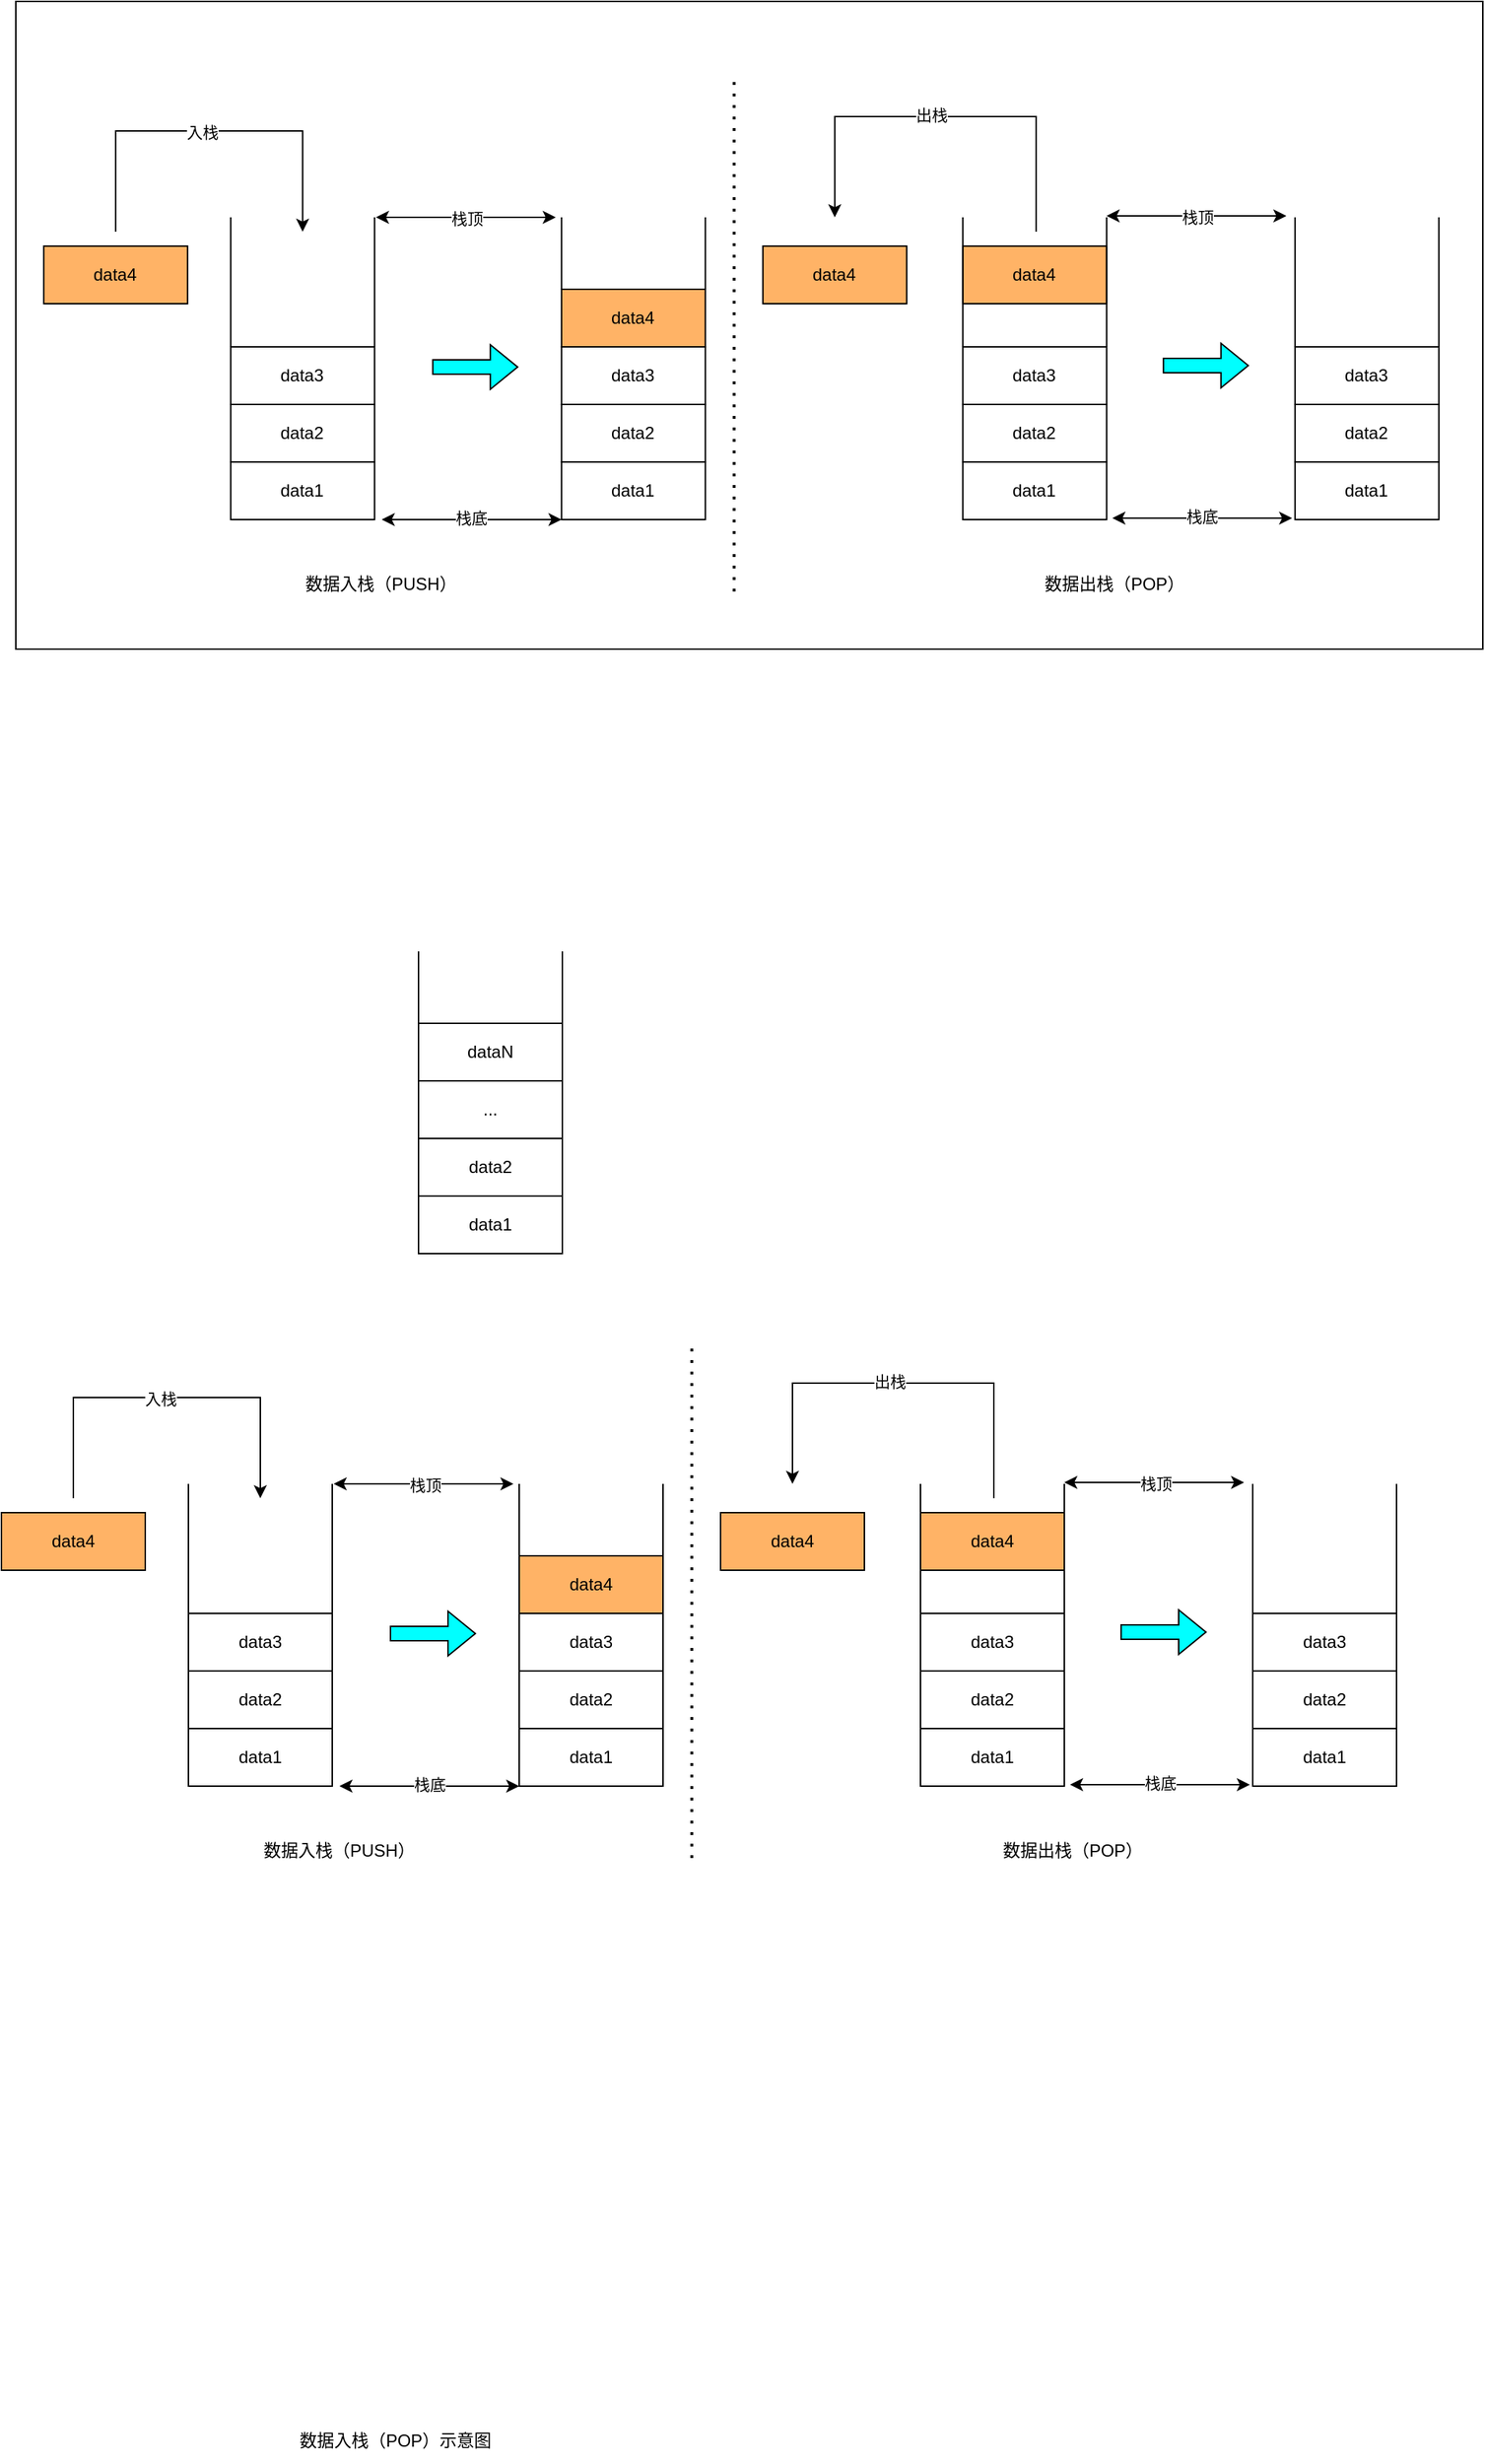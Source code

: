 <mxfile version="20.3.7" type="github">
  <diagram id="Y2UFFlBaGo5TZK4e53Id" name="第 1 页">
    <mxGraphModel dx="1220" dy="1915" grid="1" gridSize="10" guides="1" tooltips="1" connect="1" arrows="1" fold="1" page="1" pageScale="1" pageWidth="827" pageHeight="1169" math="0" shadow="0">
      <root>
        <mxCell id="0" />
        <mxCell id="1" parent="0" />
        <mxCell id="A7r7_6VY5UWORIOrSrvY-1" value="" style="rounded=0;whiteSpace=wrap;html=1;" vertex="1" parent="1">
          <mxGeometry x="70" y="-790" width="1020" height="450" as="geometry" />
        </mxCell>
        <mxCell id="A7r7_6VY5UWORIOrSrvY-2" value="data2" style="rounded=0;whiteSpace=wrap;html=1;" vertex="1" parent="1">
          <mxGeometry x="190" y="370" width="100" height="40" as="geometry" />
        </mxCell>
        <mxCell id="A7r7_6VY5UWORIOrSrvY-4" value="data1" style="rounded=0;whiteSpace=wrap;html=1;" vertex="1" parent="1">
          <mxGeometry x="190" y="410" width="100" height="40" as="geometry" />
        </mxCell>
        <mxCell id="A7r7_6VY5UWORIOrSrvY-5" value="data3" style="rounded=0;whiteSpace=wrap;html=1;" vertex="1" parent="1">
          <mxGeometry x="190" y="330" width="100" height="40" as="geometry" />
        </mxCell>
        <mxCell id="A7r7_6VY5UWORIOrSrvY-9" value="" style="endArrow=none;html=1;rounded=0;exitX=1;exitY=0;exitDx=0;exitDy=0;" edge="1" parent="1" source="A7r7_6VY5UWORIOrSrvY-5">
          <mxGeometry width="50" height="50" relative="1" as="geometry">
            <mxPoint x="290" y="290" as="sourcePoint" />
            <mxPoint x="290" y="240" as="targetPoint" />
          </mxGeometry>
        </mxCell>
        <mxCell id="A7r7_6VY5UWORIOrSrvY-10" value="" style="endArrow=none;html=1;rounded=0;exitX=0;exitY=0;exitDx=0;exitDy=0;" edge="1" parent="1" source="A7r7_6VY5UWORIOrSrvY-5">
          <mxGeometry width="50" height="50" relative="1" as="geometry">
            <mxPoint x="190" y="290" as="sourcePoint" />
            <mxPoint x="190" y="240" as="targetPoint" />
          </mxGeometry>
        </mxCell>
        <mxCell id="A7r7_6VY5UWORIOrSrvY-11" value="data2" style="rounded=0;whiteSpace=wrap;html=1;" vertex="1" parent="1">
          <mxGeometry x="350" width="100" height="40" as="geometry" />
        </mxCell>
        <mxCell id="A7r7_6VY5UWORIOrSrvY-12" value="data1" style="rounded=0;whiteSpace=wrap;html=1;" vertex="1" parent="1">
          <mxGeometry x="350" y="40" width="100" height="40" as="geometry" />
        </mxCell>
        <mxCell id="A7r7_6VY5UWORIOrSrvY-13" value="..." style="rounded=0;whiteSpace=wrap;html=1;" vertex="1" parent="1">
          <mxGeometry x="350" y="-40" width="100" height="40" as="geometry" />
        </mxCell>
        <mxCell id="A7r7_6VY5UWORIOrSrvY-14" value="dataN" style="rounded=0;whiteSpace=wrap;html=1;" vertex="1" parent="1">
          <mxGeometry x="350" y="-80" width="100" height="40" as="geometry" />
        </mxCell>
        <mxCell id="A7r7_6VY5UWORIOrSrvY-15" value="" style="endArrow=none;html=1;rounded=0;" edge="1" parent="1">
          <mxGeometry width="50" height="50" relative="1" as="geometry">
            <mxPoint x="450" y="-80" as="sourcePoint" />
            <mxPoint x="450" y="-130" as="targetPoint" />
          </mxGeometry>
        </mxCell>
        <mxCell id="A7r7_6VY5UWORIOrSrvY-16" value="" style="endArrow=none;html=1;rounded=0;" edge="1" parent="1">
          <mxGeometry width="50" height="50" relative="1" as="geometry">
            <mxPoint x="350" y="-80" as="sourcePoint" />
            <mxPoint x="350" y="-130" as="targetPoint" />
          </mxGeometry>
        </mxCell>
        <mxCell id="A7r7_6VY5UWORIOrSrvY-17" value="data4" style="rounded=0;whiteSpace=wrap;html=1;fillColor=#FFB366;" vertex="1" parent="1">
          <mxGeometry x="60" y="260" width="100" height="40" as="geometry" />
        </mxCell>
        <mxCell id="A7r7_6VY5UWORIOrSrvY-18" value="data2" style="rounded=0;whiteSpace=wrap;html=1;" vertex="1" parent="1">
          <mxGeometry x="420" y="370" width="100" height="40" as="geometry" />
        </mxCell>
        <mxCell id="A7r7_6VY5UWORIOrSrvY-19" value="data1" style="rounded=0;whiteSpace=wrap;html=1;" vertex="1" parent="1">
          <mxGeometry x="420" y="410" width="100" height="40" as="geometry" />
        </mxCell>
        <mxCell id="A7r7_6VY5UWORIOrSrvY-20" value="data3" style="rounded=0;whiteSpace=wrap;html=1;" vertex="1" parent="1">
          <mxGeometry x="420" y="330" width="100" height="40" as="geometry" />
        </mxCell>
        <mxCell id="A7r7_6VY5UWORIOrSrvY-21" value="data4" style="rounded=0;whiteSpace=wrap;html=1;fillColor=#FFB366;" vertex="1" parent="1">
          <mxGeometry x="420" y="290" width="100" height="40" as="geometry" />
        </mxCell>
        <mxCell id="A7r7_6VY5UWORIOrSrvY-22" value="" style="endArrow=none;html=1;rounded=0;" edge="1" parent="1">
          <mxGeometry width="50" height="50" relative="1" as="geometry">
            <mxPoint x="520" y="290" as="sourcePoint" />
            <mxPoint x="520" y="240" as="targetPoint" />
          </mxGeometry>
        </mxCell>
        <mxCell id="A7r7_6VY5UWORIOrSrvY-23" value="" style="endArrow=none;html=1;rounded=0;" edge="1" parent="1">
          <mxGeometry width="50" height="50" relative="1" as="geometry">
            <mxPoint x="420" y="290" as="sourcePoint" />
            <mxPoint x="420" y="240" as="targetPoint" />
          </mxGeometry>
        </mxCell>
        <mxCell id="A7r7_6VY5UWORIOrSrvY-24" value="" style="endArrow=classic;html=1;rounded=0;" edge="1" parent="1">
          <mxGeometry width="50" height="50" relative="1" as="geometry">
            <mxPoint x="110" y="250" as="sourcePoint" />
            <mxPoint x="240" y="250" as="targetPoint" />
            <Array as="points">
              <mxPoint x="110" y="180" />
              <mxPoint x="240" y="180" />
            </Array>
          </mxGeometry>
        </mxCell>
        <mxCell id="A7r7_6VY5UWORIOrSrvY-25" value="入栈" style="edgeLabel;html=1;align=left;verticalAlign=middle;resizable=0;points=[];labelPosition=right;verticalLabelPosition=middle;" vertex="1" connectable="0" parent="A7r7_6VY5UWORIOrSrvY-24">
          <mxGeometry x="-0.126" relative="1" as="geometry">
            <mxPoint y="1" as="offset" />
          </mxGeometry>
        </mxCell>
        <mxCell id="A7r7_6VY5UWORIOrSrvY-26" value="" style="shape=flexArrow;endArrow=classic;html=1;rounded=0;fillColor=#00FFFF;" edge="1" parent="1">
          <mxGeometry width="50" height="50" relative="1" as="geometry">
            <mxPoint x="330" y="344" as="sourcePoint" />
            <mxPoint x="390" y="344" as="targetPoint" />
          </mxGeometry>
        </mxCell>
        <mxCell id="A7r7_6VY5UWORIOrSrvY-31" value="" style="endArrow=classic;startArrow=classic;html=1;rounded=0;entryX=0;entryY=1;entryDx=0;entryDy=0;labelPosition=right;verticalLabelPosition=middle;align=left;verticalAlign=middle;" edge="1" parent="1" target="A7r7_6VY5UWORIOrSrvY-19">
          <mxGeometry width="50" height="50" relative="1" as="geometry">
            <mxPoint x="295" y="450" as="sourcePoint" />
            <mxPoint x="445" y="450" as="targetPoint" />
          </mxGeometry>
        </mxCell>
        <mxCell id="A7r7_6VY5UWORIOrSrvY-32" value="栈底" style="edgeLabel;html=1;align=left;verticalAlign=middle;resizable=0;points=[];labelPosition=right;verticalLabelPosition=middle;" vertex="1" connectable="0" parent="A7r7_6VY5UWORIOrSrvY-31">
          <mxGeometry x="-0.2" y="2" relative="1" as="geometry">
            <mxPoint y="1" as="offset" />
          </mxGeometry>
        </mxCell>
        <mxCell id="A7r7_6VY5UWORIOrSrvY-33" value="" style="endArrow=classic;startArrow=classic;html=1;rounded=0;entryX=0;entryY=1;entryDx=0;entryDy=0;labelPosition=right;verticalLabelPosition=middle;align=left;verticalAlign=middle;" edge="1" parent="1">
          <mxGeometry width="50" height="50" relative="1" as="geometry">
            <mxPoint x="291" y="240" as="sourcePoint" />
            <mxPoint x="416" y="240" as="targetPoint" />
          </mxGeometry>
        </mxCell>
        <mxCell id="A7r7_6VY5UWORIOrSrvY-35" value="栈顶" style="edgeLabel;html=1;align=right;verticalAlign=middle;resizable=0;points=[];labelPosition=left;verticalLabelPosition=middle;" vertex="1" connectable="0" parent="A7r7_6VY5UWORIOrSrvY-33">
          <mxGeometry x="0.208" relative="1" as="geometry">
            <mxPoint y="1" as="offset" />
          </mxGeometry>
        </mxCell>
        <mxCell id="A7r7_6VY5UWORIOrSrvY-36" value="数据入栈（PUSH）" style="text;html=1;strokeColor=none;fillColor=none;align=center;verticalAlign=middle;whiteSpace=wrap;rounded=0;" vertex="1" parent="1">
          <mxGeometry x="210" y="480" width="170" height="30" as="geometry" />
        </mxCell>
        <mxCell id="A7r7_6VY5UWORIOrSrvY-38" value="data2" style="rounded=0;whiteSpace=wrap;html=1;" vertex="1" parent="1">
          <mxGeometry x="930" y="370" width="100" height="40" as="geometry" />
        </mxCell>
        <mxCell id="A7r7_6VY5UWORIOrSrvY-39" value="data1" style="rounded=0;whiteSpace=wrap;html=1;" vertex="1" parent="1">
          <mxGeometry x="930" y="410" width="100" height="40" as="geometry" />
        </mxCell>
        <mxCell id="A7r7_6VY5UWORIOrSrvY-40" value="data3" style="rounded=0;whiteSpace=wrap;html=1;" vertex="1" parent="1">
          <mxGeometry x="930" y="330" width="100" height="40" as="geometry" />
        </mxCell>
        <mxCell id="A7r7_6VY5UWORIOrSrvY-41" value="" style="endArrow=none;html=1;rounded=0;exitX=1;exitY=0;exitDx=0;exitDy=0;" edge="1" parent="1" source="A7r7_6VY5UWORIOrSrvY-40">
          <mxGeometry width="50" height="50" relative="1" as="geometry">
            <mxPoint x="1030" y="290" as="sourcePoint" />
            <mxPoint x="1030" y="240" as="targetPoint" />
          </mxGeometry>
        </mxCell>
        <mxCell id="A7r7_6VY5UWORIOrSrvY-42" value="" style="endArrow=none;html=1;rounded=0;exitX=0;exitY=0;exitDx=0;exitDy=0;" edge="1" parent="1" source="A7r7_6VY5UWORIOrSrvY-40">
          <mxGeometry width="50" height="50" relative="1" as="geometry">
            <mxPoint x="930" y="290" as="sourcePoint" />
            <mxPoint x="930" y="240" as="targetPoint" />
          </mxGeometry>
        </mxCell>
        <mxCell id="A7r7_6VY5UWORIOrSrvY-43" value="data4" style="rounded=0;whiteSpace=wrap;html=1;fillColor=#FFB366;" vertex="1" parent="1">
          <mxGeometry x="560" y="260" width="100" height="40" as="geometry" />
        </mxCell>
        <mxCell id="A7r7_6VY5UWORIOrSrvY-44" value="data2" style="rounded=0;whiteSpace=wrap;html=1;" vertex="1" parent="1">
          <mxGeometry x="699" y="370" width="100" height="40" as="geometry" />
        </mxCell>
        <mxCell id="A7r7_6VY5UWORIOrSrvY-45" value="data1" style="rounded=0;whiteSpace=wrap;html=1;" vertex="1" parent="1">
          <mxGeometry x="699" y="410" width="100" height="40" as="geometry" />
        </mxCell>
        <mxCell id="A7r7_6VY5UWORIOrSrvY-46" value="data3" style="rounded=0;whiteSpace=wrap;html=1;" vertex="1" parent="1">
          <mxGeometry x="699" y="330" width="100" height="40" as="geometry" />
        </mxCell>
        <mxCell id="A7r7_6VY5UWORIOrSrvY-47" value="data4" style="rounded=0;whiteSpace=wrap;html=1;fillColor=#FFB366;" vertex="1" parent="1">
          <mxGeometry x="699" y="260" width="100" height="40" as="geometry" />
        </mxCell>
        <mxCell id="A7r7_6VY5UWORIOrSrvY-48" value="" style="endArrow=none;html=1;rounded=0;exitX=1;exitY=0;exitDx=0;exitDy=0;" edge="1" parent="1" source="A7r7_6VY5UWORIOrSrvY-46">
          <mxGeometry width="50" height="50" relative="1" as="geometry">
            <mxPoint x="799" y="290" as="sourcePoint" />
            <mxPoint x="799" y="240" as="targetPoint" />
          </mxGeometry>
        </mxCell>
        <mxCell id="A7r7_6VY5UWORIOrSrvY-49" value="" style="endArrow=none;html=1;rounded=0;exitX=0;exitY=0;exitDx=0;exitDy=0;" edge="1" parent="1" source="A7r7_6VY5UWORIOrSrvY-46">
          <mxGeometry width="50" height="50" relative="1" as="geometry">
            <mxPoint x="699" y="320" as="sourcePoint" />
            <mxPoint x="699" y="240" as="targetPoint" />
          </mxGeometry>
        </mxCell>
        <mxCell id="A7r7_6VY5UWORIOrSrvY-52" value="" style="shape=flexArrow;endArrow=classic;html=1;rounded=0;fillColor=#00FFFF;" edge="1" parent="1">
          <mxGeometry width="50" height="50" relative="1" as="geometry">
            <mxPoint x="838" y="343" as="sourcePoint" />
            <mxPoint x="898" y="343" as="targetPoint" />
          </mxGeometry>
        </mxCell>
        <mxCell id="A7r7_6VY5UWORIOrSrvY-53" value="" style="endArrow=classic;startArrow=classic;html=1;rounded=0;entryX=0;entryY=1;entryDx=0;entryDy=0;labelPosition=right;verticalLabelPosition=middle;align=left;verticalAlign=middle;" edge="1" parent="1">
          <mxGeometry width="50" height="50" relative="1" as="geometry">
            <mxPoint x="803" y="449" as="sourcePoint" />
            <mxPoint x="928" y="449" as="targetPoint" />
          </mxGeometry>
        </mxCell>
        <mxCell id="A7r7_6VY5UWORIOrSrvY-54" value="栈底" style="edgeLabel;html=1;align=left;verticalAlign=middle;resizable=0;points=[];labelPosition=right;verticalLabelPosition=middle;" vertex="1" connectable="0" parent="A7r7_6VY5UWORIOrSrvY-53">
          <mxGeometry x="-0.2" y="2" relative="1" as="geometry">
            <mxPoint y="1" as="offset" />
          </mxGeometry>
        </mxCell>
        <mxCell id="A7r7_6VY5UWORIOrSrvY-55" value="" style="endArrow=classic;startArrow=classic;html=1;rounded=0;entryX=0;entryY=1;entryDx=0;entryDy=0;labelPosition=right;verticalLabelPosition=middle;align=left;verticalAlign=middle;" edge="1" parent="1">
          <mxGeometry width="50" height="50" relative="1" as="geometry">
            <mxPoint x="799" y="239" as="sourcePoint" />
            <mxPoint x="924" y="239" as="targetPoint" />
          </mxGeometry>
        </mxCell>
        <mxCell id="A7r7_6VY5UWORIOrSrvY-56" value="栈顶" style="edgeLabel;html=1;align=right;verticalAlign=middle;resizable=0;points=[];labelPosition=left;verticalLabelPosition=middle;" vertex="1" connectable="0" parent="A7r7_6VY5UWORIOrSrvY-55">
          <mxGeometry x="0.208" relative="1" as="geometry">
            <mxPoint y="1" as="offset" />
          </mxGeometry>
        </mxCell>
        <mxCell id="A7r7_6VY5UWORIOrSrvY-57" value="数据入栈（POP）示意图" style="text;html=1;strokeColor=none;fillColor=none;align=center;verticalAlign=middle;whiteSpace=wrap;rounded=0;" vertex="1" parent="1">
          <mxGeometry x="249" y="890" width="170" height="30" as="geometry" />
        </mxCell>
        <mxCell id="A7r7_6VY5UWORIOrSrvY-58" value="" style="endArrow=classic;html=1;rounded=0;fillColor=#00FFFF;" edge="1" parent="1">
          <mxGeometry width="50" height="50" relative="1" as="geometry">
            <mxPoint x="750" y="250" as="sourcePoint" />
            <mxPoint x="610" y="240" as="targetPoint" />
            <Array as="points">
              <mxPoint x="750" y="170" />
              <mxPoint x="610" y="170" />
            </Array>
          </mxGeometry>
        </mxCell>
        <mxCell id="A7r7_6VY5UWORIOrSrvY-59" value="出栈" style="edgeLabel;html=1;align=right;verticalAlign=middle;resizable=0;points=[];labelPosition=left;verticalLabelPosition=middle;" vertex="1" connectable="0" parent="A7r7_6VY5UWORIOrSrvY-58">
          <mxGeometry x="-0.121" y="-1" relative="1" as="geometry">
            <mxPoint x="-13" as="offset" />
          </mxGeometry>
        </mxCell>
        <mxCell id="A7r7_6VY5UWORIOrSrvY-60" value="数据出栈（POP）" style="text;html=1;strokeColor=none;fillColor=none;align=center;verticalAlign=middle;whiteSpace=wrap;rounded=0;" vertex="1" parent="1">
          <mxGeometry x="720" y="480" width="170" height="30" as="geometry" />
        </mxCell>
        <mxCell id="A7r7_6VY5UWORIOrSrvY-61" value="" style="endArrow=none;dashed=1;html=1;dashPattern=1 3;strokeWidth=2;rounded=0;fillColor=#00FFFF;" edge="1" parent="1">
          <mxGeometry width="50" height="50" relative="1" as="geometry">
            <mxPoint x="540" y="500" as="sourcePoint" />
            <mxPoint x="540" y="140" as="targetPoint" />
          </mxGeometry>
        </mxCell>
        <mxCell id="A7r7_6VY5UWORIOrSrvY-62" value="data2" style="rounded=0;whiteSpace=wrap;html=1;" vertex="1" parent="1">
          <mxGeometry x="219.41" y="-510" width="100" height="40" as="geometry" />
        </mxCell>
        <mxCell id="A7r7_6VY5UWORIOrSrvY-63" value="data1" style="rounded=0;whiteSpace=wrap;html=1;" vertex="1" parent="1">
          <mxGeometry x="219.41" y="-470" width="100" height="40" as="geometry" />
        </mxCell>
        <mxCell id="A7r7_6VY5UWORIOrSrvY-64" value="data3" style="rounded=0;whiteSpace=wrap;html=1;" vertex="1" parent="1">
          <mxGeometry x="219.41" y="-550" width="100" height="40" as="geometry" />
        </mxCell>
        <mxCell id="A7r7_6VY5UWORIOrSrvY-65" value="" style="endArrow=none;html=1;rounded=0;exitX=1;exitY=0;exitDx=0;exitDy=0;" edge="1" parent="1" source="A7r7_6VY5UWORIOrSrvY-64">
          <mxGeometry width="50" height="50" relative="1" as="geometry">
            <mxPoint x="319.41" y="-590" as="sourcePoint" />
            <mxPoint x="319.41" y="-640" as="targetPoint" />
          </mxGeometry>
        </mxCell>
        <mxCell id="A7r7_6VY5UWORIOrSrvY-66" value="" style="endArrow=none;html=1;rounded=0;exitX=0;exitY=0;exitDx=0;exitDy=0;" edge="1" parent="1" source="A7r7_6VY5UWORIOrSrvY-64">
          <mxGeometry width="50" height="50" relative="1" as="geometry">
            <mxPoint x="219.41" y="-590" as="sourcePoint" />
            <mxPoint x="219.41" y="-640" as="targetPoint" />
          </mxGeometry>
        </mxCell>
        <mxCell id="A7r7_6VY5UWORIOrSrvY-67" value="data4" style="rounded=0;whiteSpace=wrap;html=1;fillColor=#FFB366;" vertex="1" parent="1">
          <mxGeometry x="89.41" y="-620" width="100" height="40" as="geometry" />
        </mxCell>
        <mxCell id="A7r7_6VY5UWORIOrSrvY-68" value="data2" style="rounded=0;whiteSpace=wrap;html=1;" vertex="1" parent="1">
          <mxGeometry x="449.41" y="-510" width="100" height="40" as="geometry" />
        </mxCell>
        <mxCell id="A7r7_6VY5UWORIOrSrvY-69" value="data1" style="rounded=0;whiteSpace=wrap;html=1;" vertex="1" parent="1">
          <mxGeometry x="449.41" y="-470" width="100" height="40" as="geometry" />
        </mxCell>
        <mxCell id="A7r7_6VY5UWORIOrSrvY-70" value="data3" style="rounded=0;whiteSpace=wrap;html=1;" vertex="1" parent="1">
          <mxGeometry x="449.41" y="-550" width="100" height="40" as="geometry" />
        </mxCell>
        <mxCell id="A7r7_6VY5UWORIOrSrvY-71" value="data4" style="rounded=0;whiteSpace=wrap;html=1;fillColor=#FFB366;" vertex="1" parent="1">
          <mxGeometry x="449.41" y="-590" width="100" height="40" as="geometry" />
        </mxCell>
        <mxCell id="A7r7_6VY5UWORIOrSrvY-72" value="" style="endArrow=none;html=1;rounded=0;" edge="1" parent="1">
          <mxGeometry width="50" height="50" relative="1" as="geometry">
            <mxPoint x="549.41" y="-590" as="sourcePoint" />
            <mxPoint x="549.41" y="-640" as="targetPoint" />
          </mxGeometry>
        </mxCell>
        <mxCell id="A7r7_6VY5UWORIOrSrvY-73" value="" style="endArrow=none;html=1;rounded=0;" edge="1" parent="1">
          <mxGeometry width="50" height="50" relative="1" as="geometry">
            <mxPoint x="449.41" y="-590" as="sourcePoint" />
            <mxPoint x="449.41" y="-640" as="targetPoint" />
          </mxGeometry>
        </mxCell>
        <mxCell id="A7r7_6VY5UWORIOrSrvY-74" value="" style="endArrow=classic;html=1;rounded=0;" edge="1" parent="1">
          <mxGeometry width="50" height="50" relative="1" as="geometry">
            <mxPoint x="139.41" y="-630" as="sourcePoint" />
            <mxPoint x="269.41" y="-630" as="targetPoint" />
            <Array as="points">
              <mxPoint x="139.41" y="-700" />
              <mxPoint x="269.41" y="-700" />
            </Array>
          </mxGeometry>
        </mxCell>
        <mxCell id="A7r7_6VY5UWORIOrSrvY-75" value="入栈" style="edgeLabel;html=1;align=left;verticalAlign=middle;resizable=0;points=[];labelPosition=right;verticalLabelPosition=middle;" vertex="1" connectable="0" parent="A7r7_6VY5UWORIOrSrvY-74">
          <mxGeometry x="-0.126" relative="1" as="geometry">
            <mxPoint y="1" as="offset" />
          </mxGeometry>
        </mxCell>
        <mxCell id="A7r7_6VY5UWORIOrSrvY-76" value="" style="shape=flexArrow;endArrow=classic;html=1;rounded=0;fillColor=#00FFFF;" edge="1" parent="1">
          <mxGeometry width="50" height="50" relative="1" as="geometry">
            <mxPoint x="359.41" y="-536" as="sourcePoint" />
            <mxPoint x="419.41" y="-536" as="targetPoint" />
          </mxGeometry>
        </mxCell>
        <mxCell id="A7r7_6VY5UWORIOrSrvY-77" value="" style="endArrow=classic;startArrow=classic;html=1;rounded=0;entryX=0;entryY=1;entryDx=0;entryDy=0;labelPosition=right;verticalLabelPosition=middle;align=left;verticalAlign=middle;" edge="1" parent="1" target="A7r7_6VY5UWORIOrSrvY-69">
          <mxGeometry width="50" height="50" relative="1" as="geometry">
            <mxPoint x="324.41" y="-430" as="sourcePoint" />
            <mxPoint x="474.41" y="-430" as="targetPoint" />
          </mxGeometry>
        </mxCell>
        <mxCell id="A7r7_6VY5UWORIOrSrvY-78" value="栈底" style="edgeLabel;html=1;align=left;verticalAlign=middle;resizable=0;points=[];labelPosition=right;verticalLabelPosition=middle;" vertex="1" connectable="0" parent="A7r7_6VY5UWORIOrSrvY-77">
          <mxGeometry x="-0.2" y="2" relative="1" as="geometry">
            <mxPoint y="1" as="offset" />
          </mxGeometry>
        </mxCell>
        <mxCell id="A7r7_6VY5UWORIOrSrvY-79" value="" style="endArrow=classic;startArrow=classic;html=1;rounded=0;entryX=0;entryY=1;entryDx=0;entryDy=0;labelPosition=right;verticalLabelPosition=middle;align=left;verticalAlign=middle;" edge="1" parent="1">
          <mxGeometry width="50" height="50" relative="1" as="geometry">
            <mxPoint x="320.41" y="-640" as="sourcePoint" />
            <mxPoint x="445.41" y="-640" as="targetPoint" />
          </mxGeometry>
        </mxCell>
        <mxCell id="A7r7_6VY5UWORIOrSrvY-80" value="栈顶" style="edgeLabel;html=1;align=right;verticalAlign=middle;resizable=0;points=[];labelPosition=left;verticalLabelPosition=middle;" vertex="1" connectable="0" parent="A7r7_6VY5UWORIOrSrvY-79">
          <mxGeometry x="0.208" relative="1" as="geometry">
            <mxPoint y="1" as="offset" />
          </mxGeometry>
        </mxCell>
        <mxCell id="A7r7_6VY5UWORIOrSrvY-81" value="数据入栈（PUSH）" style="text;html=1;strokeColor=none;fillColor=none;align=center;verticalAlign=middle;whiteSpace=wrap;rounded=0;" vertex="1" parent="1">
          <mxGeometry x="239.41" y="-400" width="170" height="30" as="geometry" />
        </mxCell>
        <mxCell id="A7r7_6VY5UWORIOrSrvY-82" value="data2" style="rounded=0;whiteSpace=wrap;html=1;" vertex="1" parent="1">
          <mxGeometry x="959.41" y="-510" width="100" height="40" as="geometry" />
        </mxCell>
        <mxCell id="A7r7_6VY5UWORIOrSrvY-83" value="data1" style="rounded=0;whiteSpace=wrap;html=1;" vertex="1" parent="1">
          <mxGeometry x="959.41" y="-470" width="100" height="40" as="geometry" />
        </mxCell>
        <mxCell id="A7r7_6VY5UWORIOrSrvY-84" value="data3" style="rounded=0;whiteSpace=wrap;html=1;" vertex="1" parent="1">
          <mxGeometry x="959.41" y="-550" width="100" height="40" as="geometry" />
        </mxCell>
        <mxCell id="A7r7_6VY5UWORIOrSrvY-85" value="" style="endArrow=none;html=1;rounded=0;exitX=1;exitY=0;exitDx=0;exitDy=0;" edge="1" parent="1" source="A7r7_6VY5UWORIOrSrvY-84">
          <mxGeometry width="50" height="50" relative="1" as="geometry">
            <mxPoint x="1059.41" y="-590" as="sourcePoint" />
            <mxPoint x="1059.41" y="-640" as="targetPoint" />
          </mxGeometry>
        </mxCell>
        <mxCell id="A7r7_6VY5UWORIOrSrvY-86" value="" style="endArrow=none;html=1;rounded=0;exitX=0;exitY=0;exitDx=0;exitDy=0;" edge="1" parent="1" source="A7r7_6VY5UWORIOrSrvY-84">
          <mxGeometry width="50" height="50" relative="1" as="geometry">
            <mxPoint x="959.41" y="-590" as="sourcePoint" />
            <mxPoint x="959.41" y="-640" as="targetPoint" />
          </mxGeometry>
        </mxCell>
        <mxCell id="A7r7_6VY5UWORIOrSrvY-87" value="data4" style="rounded=0;whiteSpace=wrap;html=1;fillColor=#FFB366;" vertex="1" parent="1">
          <mxGeometry x="589.41" y="-620" width="100" height="40" as="geometry" />
        </mxCell>
        <mxCell id="A7r7_6VY5UWORIOrSrvY-88" value="data2" style="rounded=0;whiteSpace=wrap;html=1;" vertex="1" parent="1">
          <mxGeometry x="728.41" y="-510" width="100" height="40" as="geometry" />
        </mxCell>
        <mxCell id="A7r7_6VY5UWORIOrSrvY-89" value="data1" style="rounded=0;whiteSpace=wrap;html=1;" vertex="1" parent="1">
          <mxGeometry x="728.41" y="-470" width="100" height="40" as="geometry" />
        </mxCell>
        <mxCell id="A7r7_6VY5UWORIOrSrvY-90" value="data3" style="rounded=0;whiteSpace=wrap;html=1;" vertex="1" parent="1">
          <mxGeometry x="728.41" y="-550" width="100" height="40" as="geometry" />
        </mxCell>
        <mxCell id="A7r7_6VY5UWORIOrSrvY-91" value="data4" style="rounded=0;whiteSpace=wrap;html=1;fillColor=#FFB366;" vertex="1" parent="1">
          <mxGeometry x="728.41" y="-620" width="100" height="40" as="geometry" />
        </mxCell>
        <mxCell id="A7r7_6VY5UWORIOrSrvY-92" value="" style="endArrow=none;html=1;rounded=0;exitX=1;exitY=0;exitDx=0;exitDy=0;" edge="1" parent="1" source="A7r7_6VY5UWORIOrSrvY-90">
          <mxGeometry width="50" height="50" relative="1" as="geometry">
            <mxPoint x="828.41" y="-590" as="sourcePoint" />
            <mxPoint x="828.41" y="-640" as="targetPoint" />
          </mxGeometry>
        </mxCell>
        <mxCell id="A7r7_6VY5UWORIOrSrvY-93" value="" style="endArrow=none;html=1;rounded=0;exitX=0;exitY=0;exitDx=0;exitDy=0;" edge="1" parent="1" source="A7r7_6VY5UWORIOrSrvY-90">
          <mxGeometry width="50" height="50" relative="1" as="geometry">
            <mxPoint x="728.41" y="-560" as="sourcePoint" />
            <mxPoint x="728.41" y="-640" as="targetPoint" />
          </mxGeometry>
        </mxCell>
        <mxCell id="A7r7_6VY5UWORIOrSrvY-94" value="" style="shape=flexArrow;endArrow=classic;html=1;rounded=0;fillColor=#00FFFF;" edge="1" parent="1">
          <mxGeometry width="50" height="50" relative="1" as="geometry">
            <mxPoint x="867.41" y="-537" as="sourcePoint" />
            <mxPoint x="927.41" y="-537" as="targetPoint" />
          </mxGeometry>
        </mxCell>
        <mxCell id="A7r7_6VY5UWORIOrSrvY-95" value="" style="endArrow=classic;startArrow=classic;html=1;rounded=0;entryX=0;entryY=1;entryDx=0;entryDy=0;labelPosition=right;verticalLabelPosition=middle;align=left;verticalAlign=middle;" edge="1" parent="1">
          <mxGeometry width="50" height="50" relative="1" as="geometry">
            <mxPoint x="832.41" y="-431" as="sourcePoint" />
            <mxPoint x="957.41" y="-431" as="targetPoint" />
          </mxGeometry>
        </mxCell>
        <mxCell id="A7r7_6VY5UWORIOrSrvY-96" value="栈底" style="edgeLabel;html=1;align=left;verticalAlign=middle;resizable=0;points=[];labelPosition=right;verticalLabelPosition=middle;" vertex="1" connectable="0" parent="A7r7_6VY5UWORIOrSrvY-95">
          <mxGeometry x="-0.2" y="2" relative="1" as="geometry">
            <mxPoint y="1" as="offset" />
          </mxGeometry>
        </mxCell>
        <mxCell id="A7r7_6VY5UWORIOrSrvY-97" value="" style="endArrow=classic;startArrow=classic;html=1;rounded=0;entryX=0;entryY=1;entryDx=0;entryDy=0;labelPosition=right;verticalLabelPosition=middle;align=left;verticalAlign=middle;" edge="1" parent="1">
          <mxGeometry width="50" height="50" relative="1" as="geometry">
            <mxPoint x="828.41" y="-641" as="sourcePoint" />
            <mxPoint x="953.41" y="-641" as="targetPoint" />
          </mxGeometry>
        </mxCell>
        <mxCell id="A7r7_6VY5UWORIOrSrvY-98" value="栈顶" style="edgeLabel;html=1;align=right;verticalAlign=middle;resizable=0;points=[];labelPosition=left;verticalLabelPosition=middle;" vertex="1" connectable="0" parent="A7r7_6VY5UWORIOrSrvY-97">
          <mxGeometry x="0.208" relative="1" as="geometry">
            <mxPoint y="1" as="offset" />
          </mxGeometry>
        </mxCell>
        <mxCell id="A7r7_6VY5UWORIOrSrvY-99" value="" style="endArrow=classic;html=1;rounded=0;fillColor=#00FFFF;" edge="1" parent="1">
          <mxGeometry width="50" height="50" relative="1" as="geometry">
            <mxPoint x="779.41" y="-630" as="sourcePoint" />
            <mxPoint x="639.41" y="-640" as="targetPoint" />
            <Array as="points">
              <mxPoint x="779.41" y="-710" />
              <mxPoint x="639.41" y="-710" />
            </Array>
          </mxGeometry>
        </mxCell>
        <mxCell id="A7r7_6VY5UWORIOrSrvY-100" value="出栈" style="edgeLabel;html=1;align=right;verticalAlign=middle;resizable=0;points=[];labelPosition=left;verticalLabelPosition=middle;" vertex="1" connectable="0" parent="A7r7_6VY5UWORIOrSrvY-99">
          <mxGeometry x="-0.121" y="-1" relative="1" as="geometry">
            <mxPoint x="-13" as="offset" />
          </mxGeometry>
        </mxCell>
        <mxCell id="A7r7_6VY5UWORIOrSrvY-101" value="数据出栈（POP）" style="text;html=1;strokeColor=none;fillColor=none;align=center;verticalAlign=middle;whiteSpace=wrap;rounded=0;" vertex="1" parent="1">
          <mxGeometry x="749.41" y="-400" width="170" height="30" as="geometry" />
        </mxCell>
        <mxCell id="A7r7_6VY5UWORIOrSrvY-102" value="" style="endArrow=none;dashed=1;html=1;dashPattern=1 3;strokeWidth=2;rounded=0;fillColor=#00FFFF;" edge="1" parent="1">
          <mxGeometry width="50" height="50" relative="1" as="geometry">
            <mxPoint x="569.41" y="-380" as="sourcePoint" />
            <mxPoint x="569.41" y="-740" as="targetPoint" />
          </mxGeometry>
        </mxCell>
      </root>
    </mxGraphModel>
  </diagram>
</mxfile>
